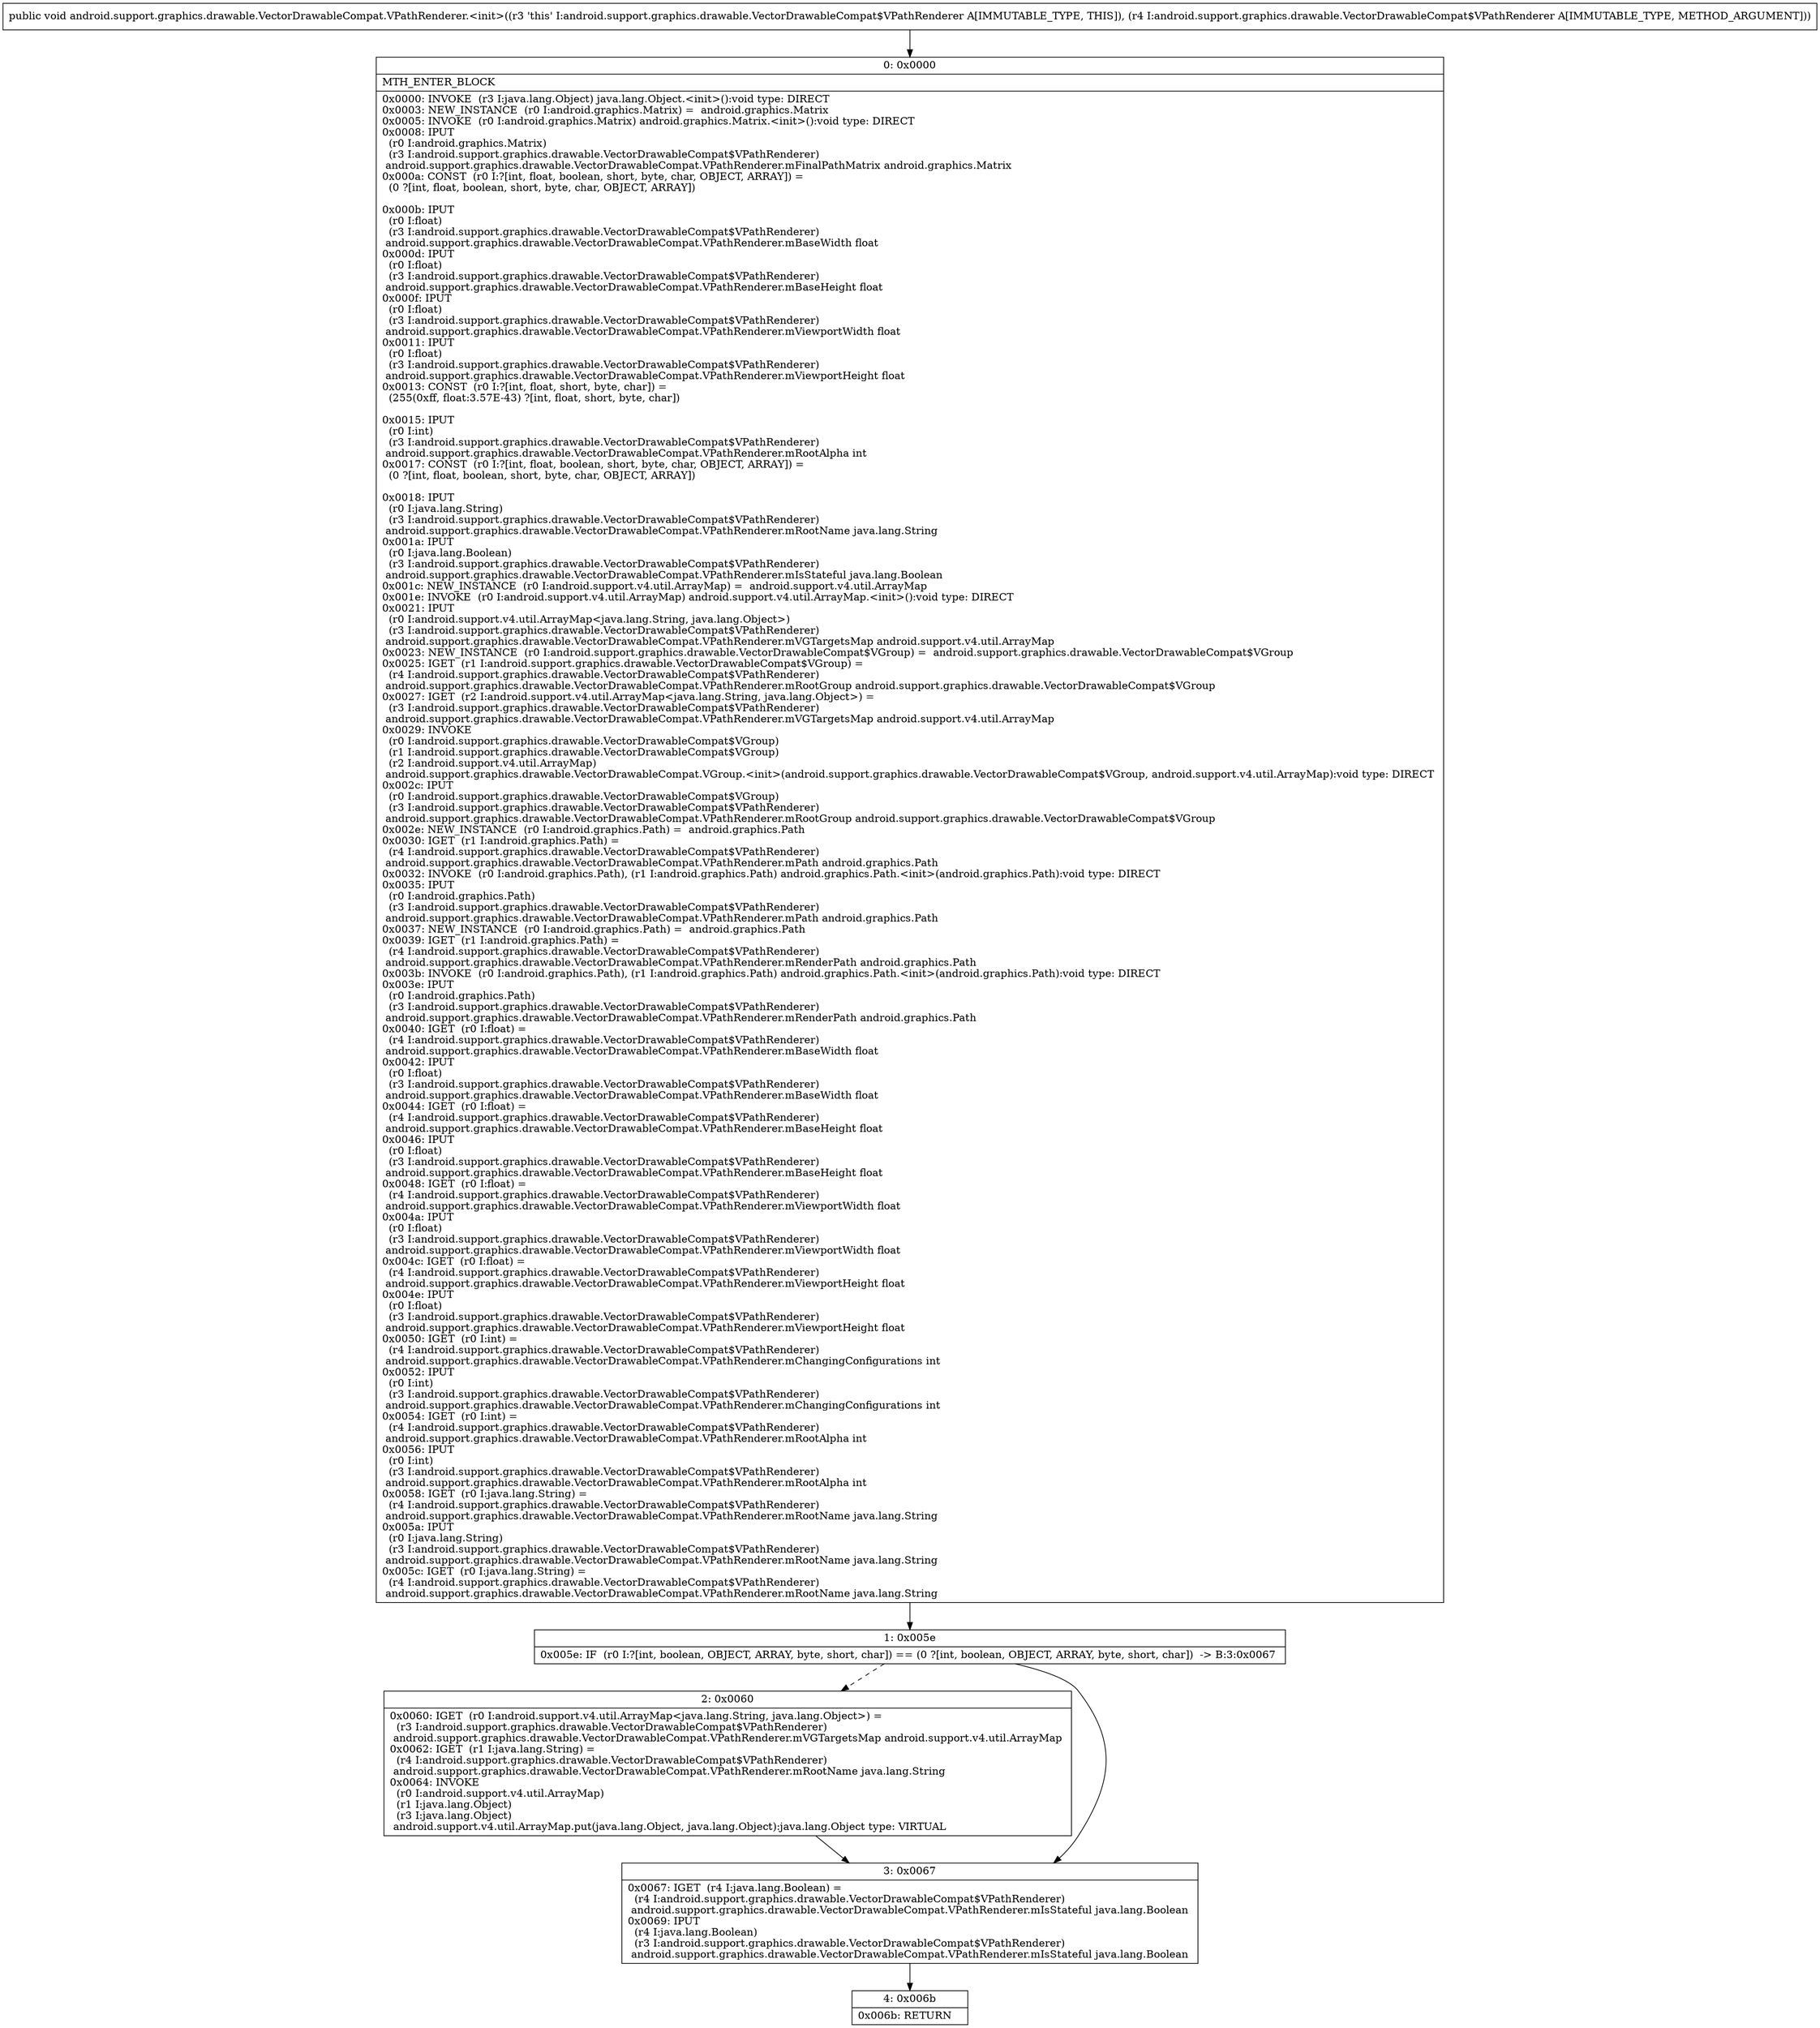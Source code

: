 digraph "CFG forandroid.support.graphics.drawable.VectorDrawableCompat.VPathRenderer.\<init\>(Landroid\/support\/graphics\/drawable\/VectorDrawableCompat$VPathRenderer;)V" {
Node_0 [shape=record,label="{0\:\ 0x0000|MTH_ENTER_BLOCK\l|0x0000: INVOKE  (r3 I:java.lang.Object) java.lang.Object.\<init\>():void type: DIRECT \l0x0003: NEW_INSTANCE  (r0 I:android.graphics.Matrix) =  android.graphics.Matrix \l0x0005: INVOKE  (r0 I:android.graphics.Matrix) android.graphics.Matrix.\<init\>():void type: DIRECT \l0x0008: IPUT  \l  (r0 I:android.graphics.Matrix)\l  (r3 I:android.support.graphics.drawable.VectorDrawableCompat$VPathRenderer)\l android.support.graphics.drawable.VectorDrawableCompat.VPathRenderer.mFinalPathMatrix android.graphics.Matrix \l0x000a: CONST  (r0 I:?[int, float, boolean, short, byte, char, OBJECT, ARRAY]) = \l  (0 ?[int, float, boolean, short, byte, char, OBJECT, ARRAY])\l \l0x000b: IPUT  \l  (r0 I:float)\l  (r3 I:android.support.graphics.drawable.VectorDrawableCompat$VPathRenderer)\l android.support.graphics.drawable.VectorDrawableCompat.VPathRenderer.mBaseWidth float \l0x000d: IPUT  \l  (r0 I:float)\l  (r3 I:android.support.graphics.drawable.VectorDrawableCompat$VPathRenderer)\l android.support.graphics.drawable.VectorDrawableCompat.VPathRenderer.mBaseHeight float \l0x000f: IPUT  \l  (r0 I:float)\l  (r3 I:android.support.graphics.drawable.VectorDrawableCompat$VPathRenderer)\l android.support.graphics.drawable.VectorDrawableCompat.VPathRenderer.mViewportWidth float \l0x0011: IPUT  \l  (r0 I:float)\l  (r3 I:android.support.graphics.drawable.VectorDrawableCompat$VPathRenderer)\l android.support.graphics.drawable.VectorDrawableCompat.VPathRenderer.mViewportHeight float \l0x0013: CONST  (r0 I:?[int, float, short, byte, char]) = \l  (255(0xff, float:3.57E\-43) ?[int, float, short, byte, char])\l \l0x0015: IPUT  \l  (r0 I:int)\l  (r3 I:android.support.graphics.drawable.VectorDrawableCompat$VPathRenderer)\l android.support.graphics.drawable.VectorDrawableCompat.VPathRenderer.mRootAlpha int \l0x0017: CONST  (r0 I:?[int, float, boolean, short, byte, char, OBJECT, ARRAY]) = \l  (0 ?[int, float, boolean, short, byte, char, OBJECT, ARRAY])\l \l0x0018: IPUT  \l  (r0 I:java.lang.String)\l  (r3 I:android.support.graphics.drawable.VectorDrawableCompat$VPathRenderer)\l android.support.graphics.drawable.VectorDrawableCompat.VPathRenderer.mRootName java.lang.String \l0x001a: IPUT  \l  (r0 I:java.lang.Boolean)\l  (r3 I:android.support.graphics.drawable.VectorDrawableCompat$VPathRenderer)\l android.support.graphics.drawable.VectorDrawableCompat.VPathRenderer.mIsStateful java.lang.Boolean \l0x001c: NEW_INSTANCE  (r0 I:android.support.v4.util.ArrayMap) =  android.support.v4.util.ArrayMap \l0x001e: INVOKE  (r0 I:android.support.v4.util.ArrayMap) android.support.v4.util.ArrayMap.\<init\>():void type: DIRECT \l0x0021: IPUT  \l  (r0 I:android.support.v4.util.ArrayMap\<java.lang.String, java.lang.Object\>)\l  (r3 I:android.support.graphics.drawable.VectorDrawableCompat$VPathRenderer)\l android.support.graphics.drawable.VectorDrawableCompat.VPathRenderer.mVGTargetsMap android.support.v4.util.ArrayMap \l0x0023: NEW_INSTANCE  (r0 I:android.support.graphics.drawable.VectorDrawableCompat$VGroup) =  android.support.graphics.drawable.VectorDrawableCompat$VGroup \l0x0025: IGET  (r1 I:android.support.graphics.drawable.VectorDrawableCompat$VGroup) = \l  (r4 I:android.support.graphics.drawable.VectorDrawableCompat$VPathRenderer)\l android.support.graphics.drawable.VectorDrawableCompat.VPathRenderer.mRootGroup android.support.graphics.drawable.VectorDrawableCompat$VGroup \l0x0027: IGET  (r2 I:android.support.v4.util.ArrayMap\<java.lang.String, java.lang.Object\>) = \l  (r3 I:android.support.graphics.drawable.VectorDrawableCompat$VPathRenderer)\l android.support.graphics.drawable.VectorDrawableCompat.VPathRenderer.mVGTargetsMap android.support.v4.util.ArrayMap \l0x0029: INVOKE  \l  (r0 I:android.support.graphics.drawable.VectorDrawableCompat$VGroup)\l  (r1 I:android.support.graphics.drawable.VectorDrawableCompat$VGroup)\l  (r2 I:android.support.v4.util.ArrayMap)\l android.support.graphics.drawable.VectorDrawableCompat.VGroup.\<init\>(android.support.graphics.drawable.VectorDrawableCompat$VGroup, android.support.v4.util.ArrayMap):void type: DIRECT \l0x002c: IPUT  \l  (r0 I:android.support.graphics.drawable.VectorDrawableCompat$VGroup)\l  (r3 I:android.support.graphics.drawable.VectorDrawableCompat$VPathRenderer)\l android.support.graphics.drawable.VectorDrawableCompat.VPathRenderer.mRootGroup android.support.graphics.drawable.VectorDrawableCompat$VGroup \l0x002e: NEW_INSTANCE  (r0 I:android.graphics.Path) =  android.graphics.Path \l0x0030: IGET  (r1 I:android.graphics.Path) = \l  (r4 I:android.support.graphics.drawable.VectorDrawableCompat$VPathRenderer)\l android.support.graphics.drawable.VectorDrawableCompat.VPathRenderer.mPath android.graphics.Path \l0x0032: INVOKE  (r0 I:android.graphics.Path), (r1 I:android.graphics.Path) android.graphics.Path.\<init\>(android.graphics.Path):void type: DIRECT \l0x0035: IPUT  \l  (r0 I:android.graphics.Path)\l  (r3 I:android.support.graphics.drawable.VectorDrawableCompat$VPathRenderer)\l android.support.graphics.drawable.VectorDrawableCompat.VPathRenderer.mPath android.graphics.Path \l0x0037: NEW_INSTANCE  (r0 I:android.graphics.Path) =  android.graphics.Path \l0x0039: IGET  (r1 I:android.graphics.Path) = \l  (r4 I:android.support.graphics.drawable.VectorDrawableCompat$VPathRenderer)\l android.support.graphics.drawable.VectorDrawableCompat.VPathRenderer.mRenderPath android.graphics.Path \l0x003b: INVOKE  (r0 I:android.graphics.Path), (r1 I:android.graphics.Path) android.graphics.Path.\<init\>(android.graphics.Path):void type: DIRECT \l0x003e: IPUT  \l  (r0 I:android.graphics.Path)\l  (r3 I:android.support.graphics.drawable.VectorDrawableCompat$VPathRenderer)\l android.support.graphics.drawable.VectorDrawableCompat.VPathRenderer.mRenderPath android.graphics.Path \l0x0040: IGET  (r0 I:float) = \l  (r4 I:android.support.graphics.drawable.VectorDrawableCompat$VPathRenderer)\l android.support.graphics.drawable.VectorDrawableCompat.VPathRenderer.mBaseWidth float \l0x0042: IPUT  \l  (r0 I:float)\l  (r3 I:android.support.graphics.drawable.VectorDrawableCompat$VPathRenderer)\l android.support.graphics.drawable.VectorDrawableCompat.VPathRenderer.mBaseWidth float \l0x0044: IGET  (r0 I:float) = \l  (r4 I:android.support.graphics.drawable.VectorDrawableCompat$VPathRenderer)\l android.support.graphics.drawable.VectorDrawableCompat.VPathRenderer.mBaseHeight float \l0x0046: IPUT  \l  (r0 I:float)\l  (r3 I:android.support.graphics.drawable.VectorDrawableCompat$VPathRenderer)\l android.support.graphics.drawable.VectorDrawableCompat.VPathRenderer.mBaseHeight float \l0x0048: IGET  (r0 I:float) = \l  (r4 I:android.support.graphics.drawable.VectorDrawableCompat$VPathRenderer)\l android.support.graphics.drawable.VectorDrawableCompat.VPathRenderer.mViewportWidth float \l0x004a: IPUT  \l  (r0 I:float)\l  (r3 I:android.support.graphics.drawable.VectorDrawableCompat$VPathRenderer)\l android.support.graphics.drawable.VectorDrawableCompat.VPathRenderer.mViewportWidth float \l0x004c: IGET  (r0 I:float) = \l  (r4 I:android.support.graphics.drawable.VectorDrawableCompat$VPathRenderer)\l android.support.graphics.drawable.VectorDrawableCompat.VPathRenderer.mViewportHeight float \l0x004e: IPUT  \l  (r0 I:float)\l  (r3 I:android.support.graphics.drawable.VectorDrawableCompat$VPathRenderer)\l android.support.graphics.drawable.VectorDrawableCompat.VPathRenderer.mViewportHeight float \l0x0050: IGET  (r0 I:int) = \l  (r4 I:android.support.graphics.drawable.VectorDrawableCompat$VPathRenderer)\l android.support.graphics.drawable.VectorDrawableCompat.VPathRenderer.mChangingConfigurations int \l0x0052: IPUT  \l  (r0 I:int)\l  (r3 I:android.support.graphics.drawable.VectorDrawableCompat$VPathRenderer)\l android.support.graphics.drawable.VectorDrawableCompat.VPathRenderer.mChangingConfigurations int \l0x0054: IGET  (r0 I:int) = \l  (r4 I:android.support.graphics.drawable.VectorDrawableCompat$VPathRenderer)\l android.support.graphics.drawable.VectorDrawableCompat.VPathRenderer.mRootAlpha int \l0x0056: IPUT  \l  (r0 I:int)\l  (r3 I:android.support.graphics.drawable.VectorDrawableCompat$VPathRenderer)\l android.support.graphics.drawable.VectorDrawableCompat.VPathRenderer.mRootAlpha int \l0x0058: IGET  (r0 I:java.lang.String) = \l  (r4 I:android.support.graphics.drawable.VectorDrawableCompat$VPathRenderer)\l android.support.graphics.drawable.VectorDrawableCompat.VPathRenderer.mRootName java.lang.String \l0x005a: IPUT  \l  (r0 I:java.lang.String)\l  (r3 I:android.support.graphics.drawable.VectorDrawableCompat$VPathRenderer)\l android.support.graphics.drawable.VectorDrawableCompat.VPathRenderer.mRootName java.lang.String \l0x005c: IGET  (r0 I:java.lang.String) = \l  (r4 I:android.support.graphics.drawable.VectorDrawableCompat$VPathRenderer)\l android.support.graphics.drawable.VectorDrawableCompat.VPathRenderer.mRootName java.lang.String \l}"];
Node_1 [shape=record,label="{1\:\ 0x005e|0x005e: IF  (r0 I:?[int, boolean, OBJECT, ARRAY, byte, short, char]) == (0 ?[int, boolean, OBJECT, ARRAY, byte, short, char])  \-\> B:3:0x0067 \l}"];
Node_2 [shape=record,label="{2\:\ 0x0060|0x0060: IGET  (r0 I:android.support.v4.util.ArrayMap\<java.lang.String, java.lang.Object\>) = \l  (r3 I:android.support.graphics.drawable.VectorDrawableCompat$VPathRenderer)\l android.support.graphics.drawable.VectorDrawableCompat.VPathRenderer.mVGTargetsMap android.support.v4.util.ArrayMap \l0x0062: IGET  (r1 I:java.lang.String) = \l  (r4 I:android.support.graphics.drawable.VectorDrawableCompat$VPathRenderer)\l android.support.graphics.drawable.VectorDrawableCompat.VPathRenderer.mRootName java.lang.String \l0x0064: INVOKE  \l  (r0 I:android.support.v4.util.ArrayMap)\l  (r1 I:java.lang.Object)\l  (r3 I:java.lang.Object)\l android.support.v4.util.ArrayMap.put(java.lang.Object, java.lang.Object):java.lang.Object type: VIRTUAL \l}"];
Node_3 [shape=record,label="{3\:\ 0x0067|0x0067: IGET  (r4 I:java.lang.Boolean) = \l  (r4 I:android.support.graphics.drawable.VectorDrawableCompat$VPathRenderer)\l android.support.graphics.drawable.VectorDrawableCompat.VPathRenderer.mIsStateful java.lang.Boolean \l0x0069: IPUT  \l  (r4 I:java.lang.Boolean)\l  (r3 I:android.support.graphics.drawable.VectorDrawableCompat$VPathRenderer)\l android.support.graphics.drawable.VectorDrawableCompat.VPathRenderer.mIsStateful java.lang.Boolean \l}"];
Node_4 [shape=record,label="{4\:\ 0x006b|0x006b: RETURN   \l}"];
MethodNode[shape=record,label="{public void android.support.graphics.drawable.VectorDrawableCompat.VPathRenderer.\<init\>((r3 'this' I:android.support.graphics.drawable.VectorDrawableCompat$VPathRenderer A[IMMUTABLE_TYPE, THIS]), (r4 I:android.support.graphics.drawable.VectorDrawableCompat$VPathRenderer A[IMMUTABLE_TYPE, METHOD_ARGUMENT])) }"];
MethodNode -> Node_0;
Node_0 -> Node_1;
Node_1 -> Node_2[style=dashed];
Node_1 -> Node_3;
Node_2 -> Node_3;
Node_3 -> Node_4;
}

